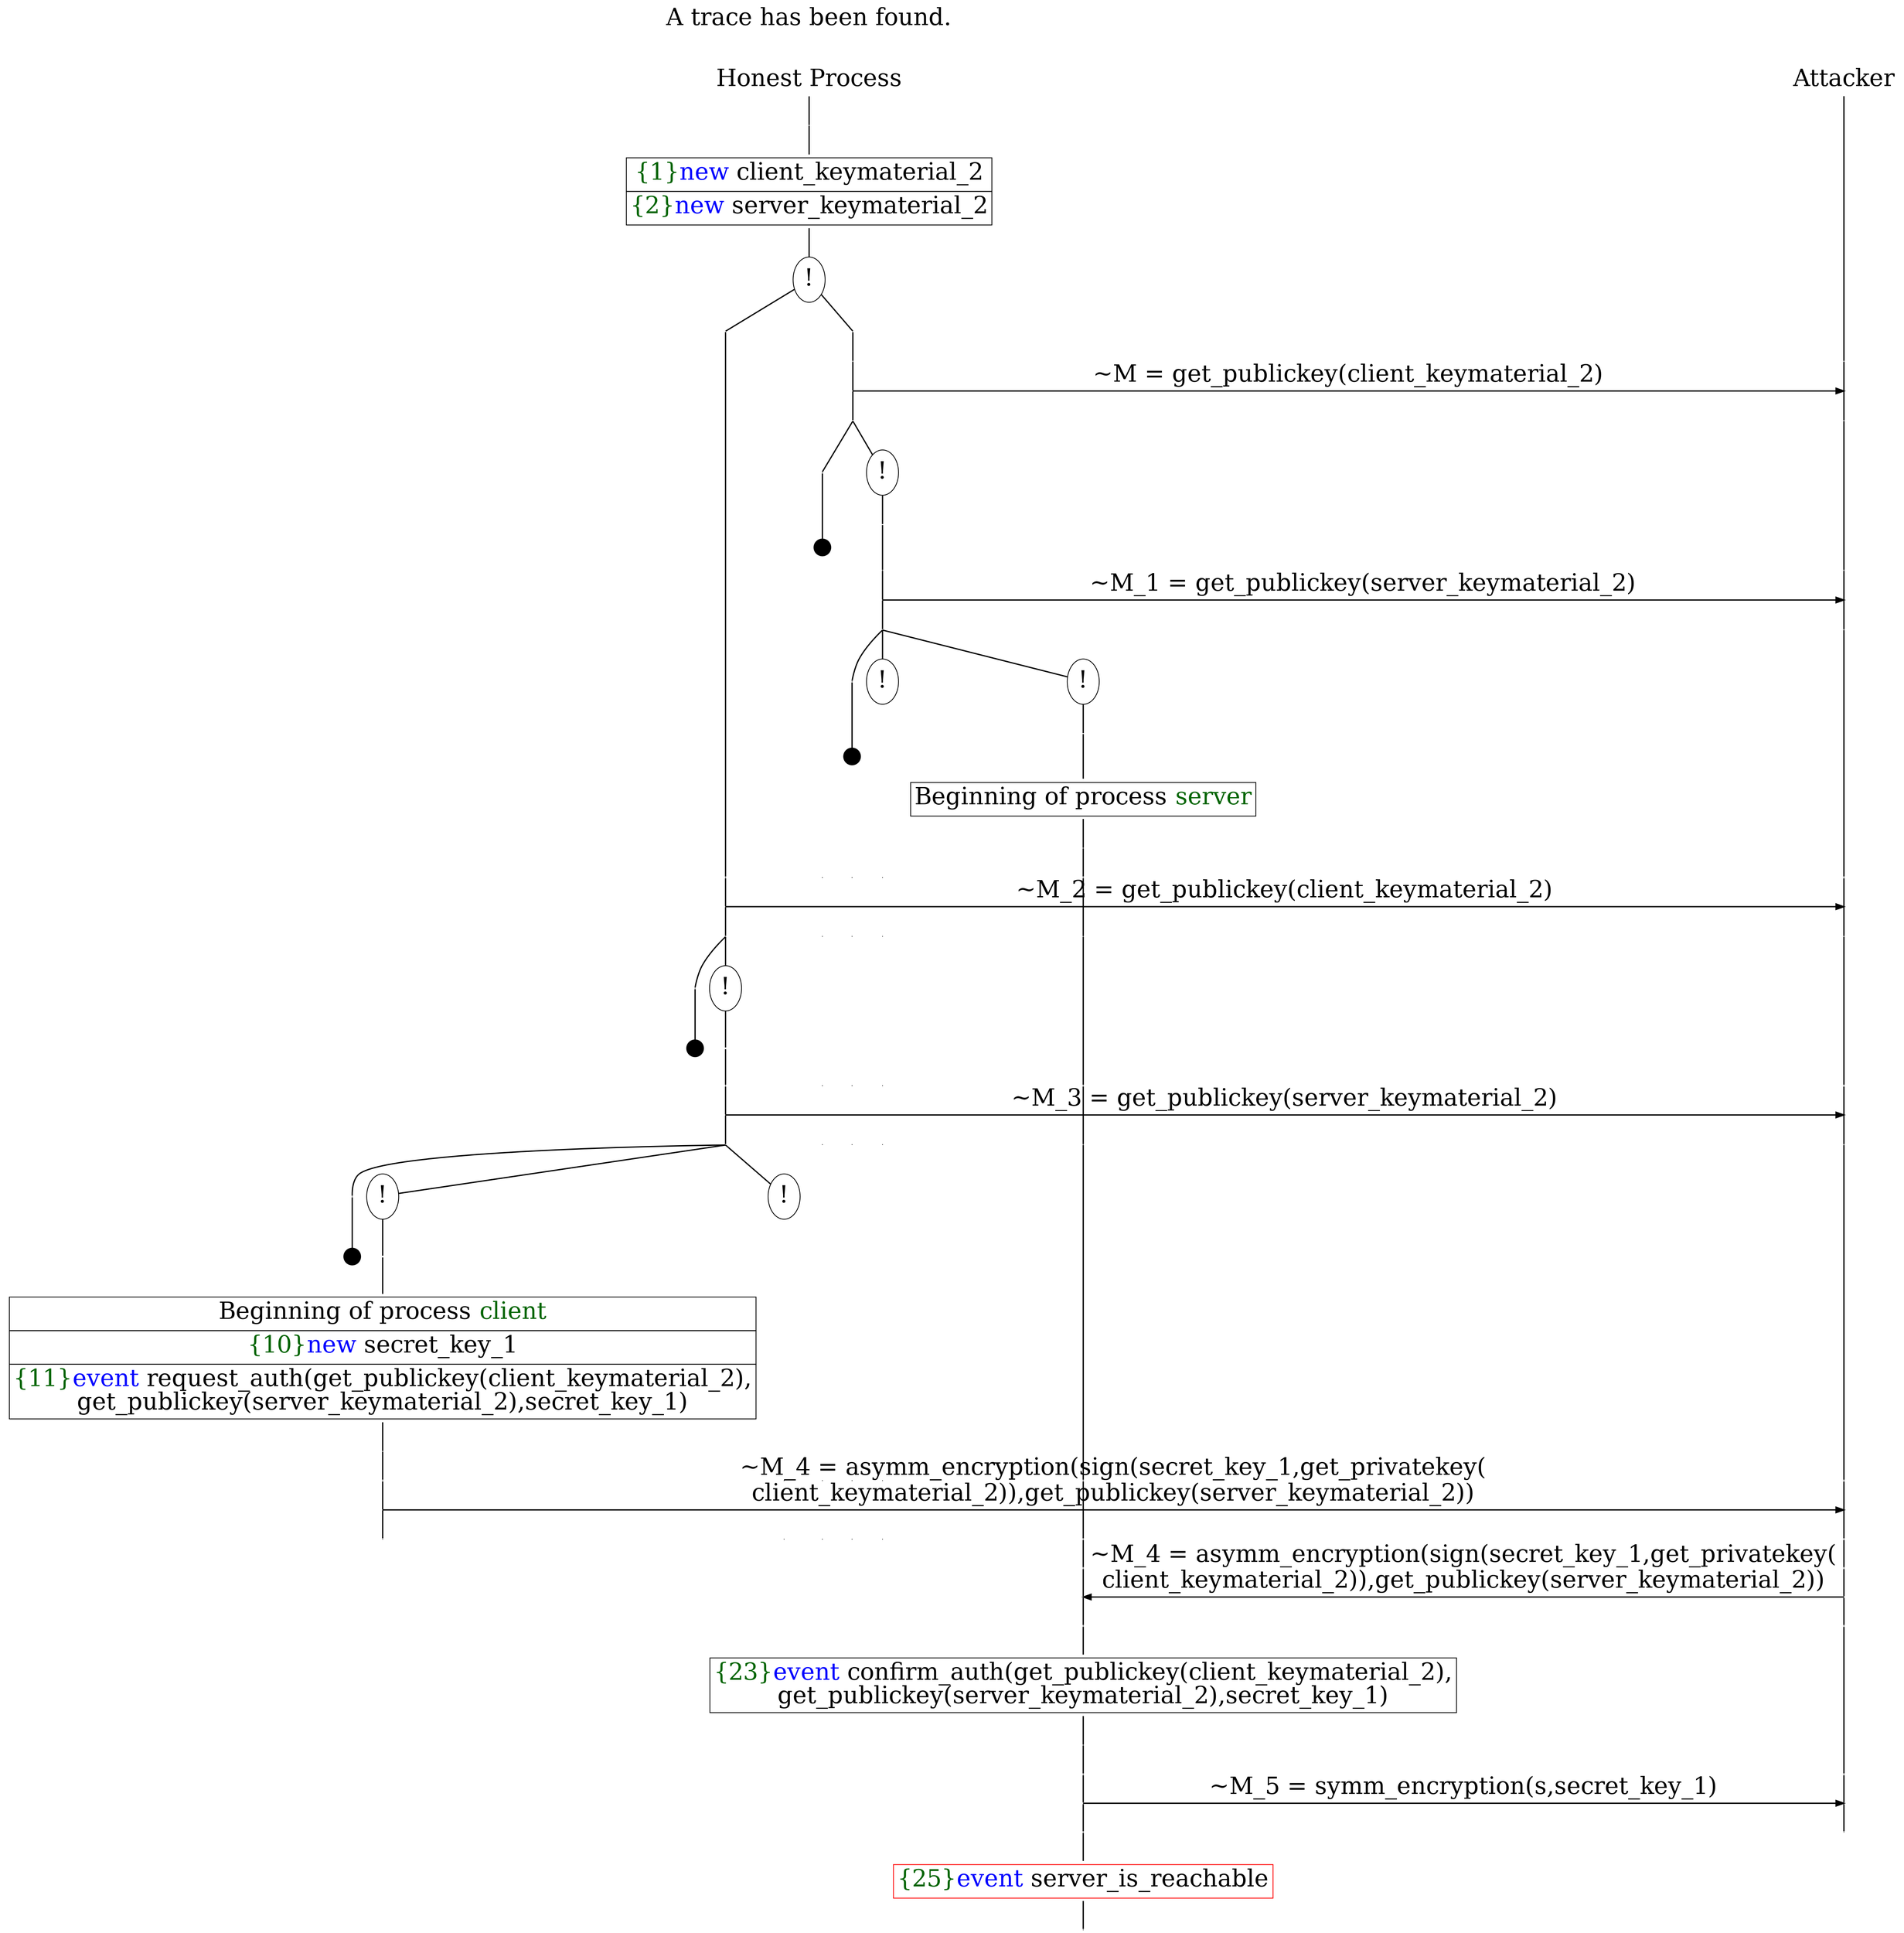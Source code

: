 digraph {
graph [ordering = out]
edge [arrowhead = none, penwidth = 1.6, fontsize = 30]
node [shape = point, width = 0, height = 0, fontsize = 30]
Trace [label = <A trace has been found.<br/>
>, shape = plaintext]
P0__0 [label = "Honest Process", shape = plaintext]
P__0 [label = "Attacker", shape = plaintext]
Trace -> P0__0 [label = "", style = invisible, weight = 100]{rank = same; P0__0 P__0}
P0__0 -> P0__1 [label = <>, weight = 100]
P0__1 -> P0__2 [label = <>, weight = 100]
P0__2 [shape = plaintext, label = <<TABLE BORDER="0" CELLBORDER="1" CELLSPACING="0" CELLPADDING="4"> <TR><TD><FONT COLOR="darkgreen">{1}</FONT><FONT COLOR="blue">new </FONT>client_keymaterial_2</TD></TR><TR><TD><FONT COLOR="darkgreen">{2}</FONT><FONT COLOR="blue">new </FONT>server_keymaterial_2</TD></TR></TABLE>>]
P0__2 -> P0__3 [label = <>, weight = 100]
P0__3 [label = "!", shape = ellipse]
{rank = same; P0_1__3 P0_0__3}
P0_1__3 [label = "", fixedsize = false, width = 0, height = 0, shape = none]
P0__3 -> P0_1__3 [label = <>]
P0_0__3 [label = "", fixedsize = false, width = 0, height = 0, shape = none]
P0__3 -> P0_0__3 [label = <>]
P0_0__3 -> P0_0__4 [label = <>, weight = 100]
P__0 -> P__1 [label = <>, weight = 100]
{rank = same; P__1 P0_0__4}
P0_0__4 -> P0_0__5 [label = <>, weight = 100]
P__1 -> P__2 [label = <>, weight = 100]
{rank = same; P__2 P0_0__5}
P0_0__5 -> P__2 [label = <~M = get_publickey(client_keymaterial_2)>, arrowhead = normal]
P0_0__5 -> P0_0__6 [label = <>, weight = 100]
P__2 -> P__3 [label = <>, weight = 100]
{rank = same; P__3 P0_0__6}
/*RPar */
P0_0__6 -> P0_0_1__6 [label = <>]
P0_0__6 -> P0_0_0__6 [label = <>]
P0_0__6 [label = "", fixedsize = false, width = 0, height = 0, shape = none]
{rank = same; P0_0_0__6 P0_0_1__6}
P0_0_0__6 [label = "!", shape = ellipse]
P0_0_0_0__6 [label = "", fixedsize = false, width = 0, height = 0, shape = none]
P0_0_0__6 -> P0_0_0_0__6 [label = <>, weight = 100]
P0_0_0_0__6 -> P0_0_0_0__7 [label = <>, weight = 100]
P__3 -> P__4 [label = <>, weight = 100]
{rank = same; P__4 P0_0_0_0__7}
P0_0_0_0__7 -> P0_0_0_0__8 [label = <>, weight = 100]
P__4 -> P__5 [label = <>, weight = 100]
{rank = same; P__5 P0_0_0_0__8}
P0_0_0_0__8 -> P__5 [label = <~M_1 = get_publickey(server_keymaterial_2)>, arrowhead = normal]
P0_0_0_0__8 -> P0_0_0_0__9 [label = <>, weight = 100]
P__5 -> P__6 [label = <>, weight = 100]
{rank = same; P__6 P0_0_0_0__9}
/*RPar */
P0_0_0_0__9 -> P0_0_0_0_2__9 [label = <>]
P0_0_0_0__9 -> P0_0_0_0_1__9 [label = <>]
P0_0_0_0__9 -> P0_0_0_0_0__9 [label = <>]
P0_0_0_0__9 [label = "", fixedsize = false, width = 0, height = 0, shape = none]
{rank = same; P0_0_0_0_0__9 P0_0_0_0_1__9 P0_0_0_0_2__9}
P0_0_0_0_0__9 [label = "!", shape = ellipse]
P0_0_0_0_0_0__9 [label = "", fixedsize = false, width = 0, height = 0, shape = none]
P0_0_0_0_0__9 -> P0_0_0_0_0_0__9 [label = <>, weight = 100]
P0_0_0_0_0_0__9 -> P0_0_0_0_0_0__10 [label = <>, weight = 100]
P0_0_0_0_0_0__10 [shape = plaintext, label = <<TABLE BORDER="0" CELLBORDER="1" CELLSPACING="0" CELLPADDING="4"> <TR><TD>Beginning of process <FONT COLOR="darkgreen">server</FONT></TD></TR></TABLE>>]
P0_0_0_0_0_0__10 -> P0_0_0_0_0_0__11 [label = <>, weight = 100]
P0_0_0_0_1__9 [label = "!", shape = ellipse]
P0_0_0_0_2__10 [label = "", width = 0.3, height = 0.3]
P0_0_0_0_2__9 -> P0_0_0_0_2__10 [label = <>, weight = 100]
P0_0_1__7 [label = "", width = 0.3, height = 0.3]
P0_0_1__6 -> P0_0_1__7 [label = <>, weight = 100]
P0_1__3 -> P0_1__4 [label = <>, weight = 100]
P0_0_1__8 [label = "", style = invisible]
P0_0_1__7 -> P0_0_1__8 [label = <>, weight = 100, style = invisible]
P0_0_0_0_2__11 [label = "", style = invisible]
P0_0_0_0_2__10 -> P0_0_0_0_2__11 [label = <>, weight = 100, style = invisible]
P0_0_0_0_1__10 [label = "", style = invisible]
P0_0_0_0_1__9 -> P0_0_0_0_1__10 [label = <>, weight = 100, style = invisible]
P0_0_0_0_0_0__11 -> P0_0_0_0_0_0__12 [label = <>, weight = 100]
P__6 -> P__7 [label = <>, weight = 100]
{rank = same; P__7 P0_0_0_0_0_0__12 P0_0_0_0_1__10 P0_0_0_0_2__11 P0_0_1__8 P0_1__4}
P0_1__4 -> P0_1__5 [label = <>, weight = 100]
P__7 -> P__8 [label = <>, weight = 100]
{rank = same; P__8 P0_1__5}
P0_1__5 -> P__8 [label = <~M_2 = get_publickey(client_keymaterial_2)>, arrowhead = normal]
P0_1__5 -> P0_1__6 [label = <>, weight = 100]
P0_0_1__9 [label = "", style = invisible]
P0_0_1__8 -> P0_0_1__9 [label = <>, weight = 100, style = invisible]
P0_0_0_0_2__12 [label = "", style = invisible]
P0_0_0_0_2__11 -> P0_0_0_0_2__12 [label = <>, weight = 100, style = invisible]
P0_0_0_0_1__11 [label = "", style = invisible]
P0_0_0_0_1__10 -> P0_0_0_0_1__11 [label = <>, weight = 100, style = invisible]
P0_0_0_0_0_0__12 -> P0_0_0_0_0_0__13 [label = <>, weight = 100]
P__8 -> P__9 [label = <>, weight = 100]
{rank = same; P__9 P0_0_0_0_0_0__13 P0_0_0_0_1__11 P0_0_0_0_2__12 P0_0_1__9 P0_1__6}
/*RPar */
P0_1__6 -> P0_1_1__6 [label = <>]
P0_1__6 -> P0_1_0__6 [label = <>]
P0_1__6 [label = "", fixedsize = false, width = 0, height = 0, shape = none]
{rank = same; P0_1_0__6 P0_1_1__6}
P0_1_0__6 [label = "!", shape = ellipse]
P0_1_0_0__6 [label = "", fixedsize = false, width = 0, height = 0, shape = none]
P0_1_0__6 -> P0_1_0_0__6 [label = <>, weight = 100]
P0_1_0_0__6 -> P0_1_0_0__7 [label = <>, weight = 100]
P0_0_1__10 [label = "", style = invisible]
P0_0_1__9 -> P0_0_1__10 [label = <>, weight = 100, style = invisible]
P0_0_0_0_2__13 [label = "", style = invisible]
P0_0_0_0_2__12 -> P0_0_0_0_2__13 [label = <>, weight = 100, style = invisible]
P0_0_0_0_1__12 [label = "", style = invisible]
P0_0_0_0_1__11 -> P0_0_0_0_1__12 [label = <>, weight = 100, style = invisible]
P0_0_0_0_0_0__13 -> P0_0_0_0_0_0__14 [label = <>, weight = 100]
P__9 -> P__10 [label = <>, weight = 100]
{rank = same; P__10 P0_0_0_0_0_0__14 P0_0_0_0_1__12 P0_0_0_0_2__13 P0_0_1__10 P0_1_0_0__7}
P0_1_0_0__7 -> P0_1_0_0__8 [label = <>, weight = 100]
P__10 -> P__11 [label = <>, weight = 100]
{rank = same; P__11 P0_1_0_0__8}
P0_1_0_0__8 -> P__11 [label = <~M_3 = get_publickey(server_keymaterial_2)>, arrowhead = normal]
P0_1_0_0__8 -> P0_1_0_0__9 [label = <>, weight = 100]
P0_0_1__11 [label = "", style = invisible]
P0_0_1__10 -> P0_0_1__11 [label = <>, weight = 100, style = invisible]
P0_0_0_0_2__14 [label = "", style = invisible]
P0_0_0_0_2__13 -> P0_0_0_0_2__14 [label = <>, weight = 100, style = invisible]
P0_0_0_0_1__13 [label = "", style = invisible]
P0_0_0_0_1__12 -> P0_0_0_0_1__13 [label = <>, weight = 100, style = invisible]
P0_0_0_0_0_0__14 -> P0_0_0_0_0_0__15 [label = <>, weight = 100]
P__11 -> P__12 [label = <>, weight = 100]
{rank = same; P__12 P0_0_0_0_0_0__15 P0_0_0_0_1__13 P0_0_0_0_2__14 P0_0_1__11 P0_1_0_0__9}
/*RPar */
P0_1_0_0__9 -> P0_1_0_0_2__9 [label = <>]
P0_1_0_0__9 -> P0_1_0_0_1__9 [label = <>]
P0_1_0_0__9 -> P0_1_0_0_0__9 [label = <>]
P0_1_0_0__9 [label = "", fixedsize = false, width = 0, height = 0, shape = none]
{rank = same; P0_1_0_0_0__9 P0_1_0_0_1__9 P0_1_0_0_2__9}
P0_1_0_0_0__9 [label = "!", shape = ellipse]
P0_1_0_0_1__9 [label = "!", shape = ellipse]
P0_1_0_0_1_0__9 [label = "", fixedsize = false, width = 0, height = 0, shape = none]
P0_1_0_0_1__9 -> P0_1_0_0_1_0__9 [label = <>, weight = 100]
P0_1_0_0_1_0__9 -> P0_1_0_0_1_0__10 [label = <>, weight = 100]
P0_1_0_0_1_0__10 [shape = plaintext, label = <<TABLE BORDER="0" CELLBORDER="1" CELLSPACING="0" CELLPADDING="4"> <TR><TD>Beginning of process <FONT COLOR="darkgreen">client</FONT></TD></TR><TR><TD><FONT COLOR="darkgreen">{10}</FONT><FONT COLOR="blue">new </FONT>secret_key_1</TD></TR><TR><TD><FONT COLOR="darkgreen">{11}</FONT><FONT COLOR="blue">event</FONT> request_auth(get_publickey(client_keymaterial_2),<br/>
get_publickey(server_keymaterial_2),secret_key_1)<br/>
</TD></TR></TABLE>>]
P0_1_0_0_1_0__10 -> P0_1_0_0_1_0__11 [label = <>, weight = 100]
P0_1_0_0_1_0__11 -> P0_1_0_0_1_0__12 [label = <>, weight = 100]
P0_1_0_0_0__10 [label = "", style = invisible]
P0_1_0_0_0__9 -> P0_1_0_0_0__10 [label = <>, weight = 100, style = invisible]
P0_0_1__12 [label = "", style = invisible]
P0_0_1__11 -> P0_0_1__12 [label = <>, weight = 100, style = invisible]
P0_0_0_0_2__15 [label = "", style = invisible]
P0_0_0_0_2__14 -> P0_0_0_0_2__15 [label = <>, weight = 100, style = invisible]
P0_0_0_0_1__14 [label = "", style = invisible]
P0_0_0_0_1__13 -> P0_0_0_0_1__14 [label = <>, weight = 100, style = invisible]
P0_0_0_0_0_0__15 -> P0_0_0_0_0_0__16 [label = <>, weight = 100]
P__12 -> P__13 [label = <>, weight = 100]
{rank = same; P__13 P0_0_0_0_0_0__16 P0_0_0_0_1__14 P0_0_0_0_2__15 P0_0_1__12 P0_1_0_0_0__10 P0_1_0_0_1_0__12}
P0_1_0_0_1_0__12 -> P0_1_0_0_1_0__13 [label = <>, weight = 100]
P__13 -> P__14 [label = <>, weight = 100]
{rank = same; P__14 P0_1_0_0_1_0__13}
P0_1_0_0_1_0__13 -> P__14 [label = <~M_4 = asymm_encryption(sign(secret_key_1,get_privatekey(<br/>
client_keymaterial_2)),get_publickey(server_keymaterial_2))>, arrowhead = normal]
P0_1_0_0_1_0__13 -> P0_1_0_0_1_0__14 [label = <>, weight = 100]
P0_1_0_0_0__11 [label = "", style = invisible]
P0_1_0_0_0__10 -> P0_1_0_0_0__11 [label = <>, weight = 100, style = invisible]
P0_0_1__13 [label = "", style = invisible]
P0_0_1__12 -> P0_0_1__13 [label = <>, weight = 100, style = invisible]
P0_0_0_0_2__16 [label = "", style = invisible]
P0_0_0_0_2__15 -> P0_0_0_0_2__16 [label = <>, weight = 100, style = invisible]
P0_0_0_0_1__15 [label = "", style = invisible]
P0_0_0_0_1__14 -> P0_0_0_0_1__15 [label = <>, weight = 100, style = invisible]
P0_0_0_0_0_0__16 -> P0_0_0_0_0_0__17 [label = <>, weight = 100]
P__14 -> P__15 [label = <>, weight = 100]
{rank = same; P__15 P0_0_0_0_0_0__17 P0_0_0_0_1__15 P0_0_0_0_2__16 P0_0_1__13 P0_1_0_0_0__11 P0_1_0_0_1_0__14}
P0_1_0_0_2__10 [label = "", width = 0.3, height = 0.3]
P0_1_0_0_2__9 -> P0_1_0_0_2__10 [label = <>, weight = 100]
P0_1_1__7 [label = "", width = 0.3, height = 0.3]
P0_1_1__6 -> P0_1_1__7 [label = <>, weight = 100]
P0_0_0_0_0_0__17 -> P0_0_0_0_0_0__18 [label = <>, weight = 100]
P__15 -> P__16 [label = <>, weight = 100]
{rank = same; P__16 P0_0_0_0_0_0__18}
P0_0_0_0_0_0__18 -> P0_0_0_0_0_0__19 [label = <>, weight = 100]
P__16 -> P__17 [label = <>, weight = 100]
{rank = same; P__17 P0_0_0_0_0_0__19}
P0_0_0_0_0_0__19 -> P__17 [label = <~M_4 = asymm_encryption(sign(secret_key_1,get_privatekey(<br/>
client_keymaterial_2)),get_publickey(server_keymaterial_2))>, dir = back, arrowhead = normal]
P0_0_0_0_0_0__19 -> P0_0_0_0_0_0__20 [label = <>, weight = 100]
P__17 -> P__18 [label = <>, weight = 100]
{rank = same; P__18 P0_0_0_0_0_0__20}
P0_0_0_0_0_0__20 -> P0_0_0_0_0_0__21 [label = <>, weight = 100]
P0_0_0_0_0_0__21 [shape = plaintext, label = <<TABLE BORDER="0" CELLBORDER="1" CELLSPACING="0" CELLPADDING="4"> <TR><TD><FONT COLOR="darkgreen">{23}</FONT><FONT COLOR="blue">event</FONT> confirm_auth(get_publickey(client_keymaterial_2),<br/>
get_publickey(server_keymaterial_2),secret_key_1)<br/>
</TD></TR></TABLE>>]
P0_0_0_0_0_0__21 -> P0_0_0_0_0_0__22 [label = <>, weight = 100]
P0_0_0_0_0_0__22 -> P0_0_0_0_0_0__23 [label = <>, weight = 100]
P__18 -> P__19 [label = <>, weight = 100]
{rank = same; P__19 P0_0_0_0_0_0__23}
P0_0_0_0_0_0__23 -> P0_0_0_0_0_0__24 [label = <>, weight = 100]
P__19 -> P__20 [label = <>, weight = 100]
{rank = same; P__20 P0_0_0_0_0_0__24}
P0_0_0_0_0_0__24 -> P__20 [label = <~M_5 = symm_encryption(s,secret_key_1)>, arrowhead = normal]
P0_0_0_0_0_0__24 -> P0_0_0_0_0_0__25 [label = <>, weight = 100]
P__20 -> P__21 [label = <>, weight = 100]
{rank = same; P__21 P0_0_0_0_0_0__25}
P0_0_0_0_0_0__25 -> P0_0_0_0_0_0__26 [label = <>, weight = 100]
P0_0_0_0_0_0__26 [color = red, shape = plaintext, label = <<TABLE BORDER="0" CELLBORDER="1" CELLSPACING="0" CELLPADDING="4"> <TR><TD><FONT COLOR="darkgreen">{25}</FONT><FONT COLOR="blue">event</FONT> server_is_reachable</TD></TR></TABLE>>]
P0_0_0_0_0_0__26 -> P0_0_0_0_0_0__27 [label = <>, weight = 100]
}